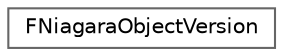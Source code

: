 digraph "Graphical Class Hierarchy"
{
 // INTERACTIVE_SVG=YES
 // LATEX_PDF_SIZE
  bgcolor="transparent";
  edge [fontname=Helvetica,fontsize=10,labelfontname=Helvetica,labelfontsize=10];
  node [fontname=Helvetica,fontsize=10,shape=box,height=0.2,width=0.4];
  rankdir="LR";
  Node0 [id="Node000000",label="FNiagaraObjectVersion",height=0.2,width=0.4,color="grey40", fillcolor="white", style="filled",URL="$d3/de0/structFNiagaraObjectVersion.html",tooltip=" "];
}
